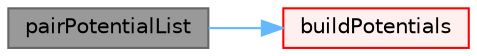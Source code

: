 digraph "pairPotentialList"
{
 // LATEX_PDF_SIZE
  bgcolor="transparent";
  edge [fontname=Helvetica,fontsize=10,labelfontname=Helvetica,labelfontsize=10];
  node [fontname=Helvetica,fontsize=10,shape=box,height=0.2,width=0.4];
  rankdir="LR";
  Node1 [id="Node000001",label="pairPotentialList",height=0.2,width=0.4,color="gray40", fillcolor="grey60", style="filled", fontcolor="black",tooltip=" "];
  Node1 -> Node2 [id="edge1_Node000001_Node000002",color="steelblue1",style="solid",tooltip=" "];
  Node2 [id="Node000002",label="buildPotentials",height=0.2,width=0.4,color="red", fillcolor="#FFF0F0", style="filled",URL="$classFoam_1_1pairPotentialList.html#ac9d54c1beb5d4bf5fad3b1c7d40adc0d",tooltip=" "];
}
